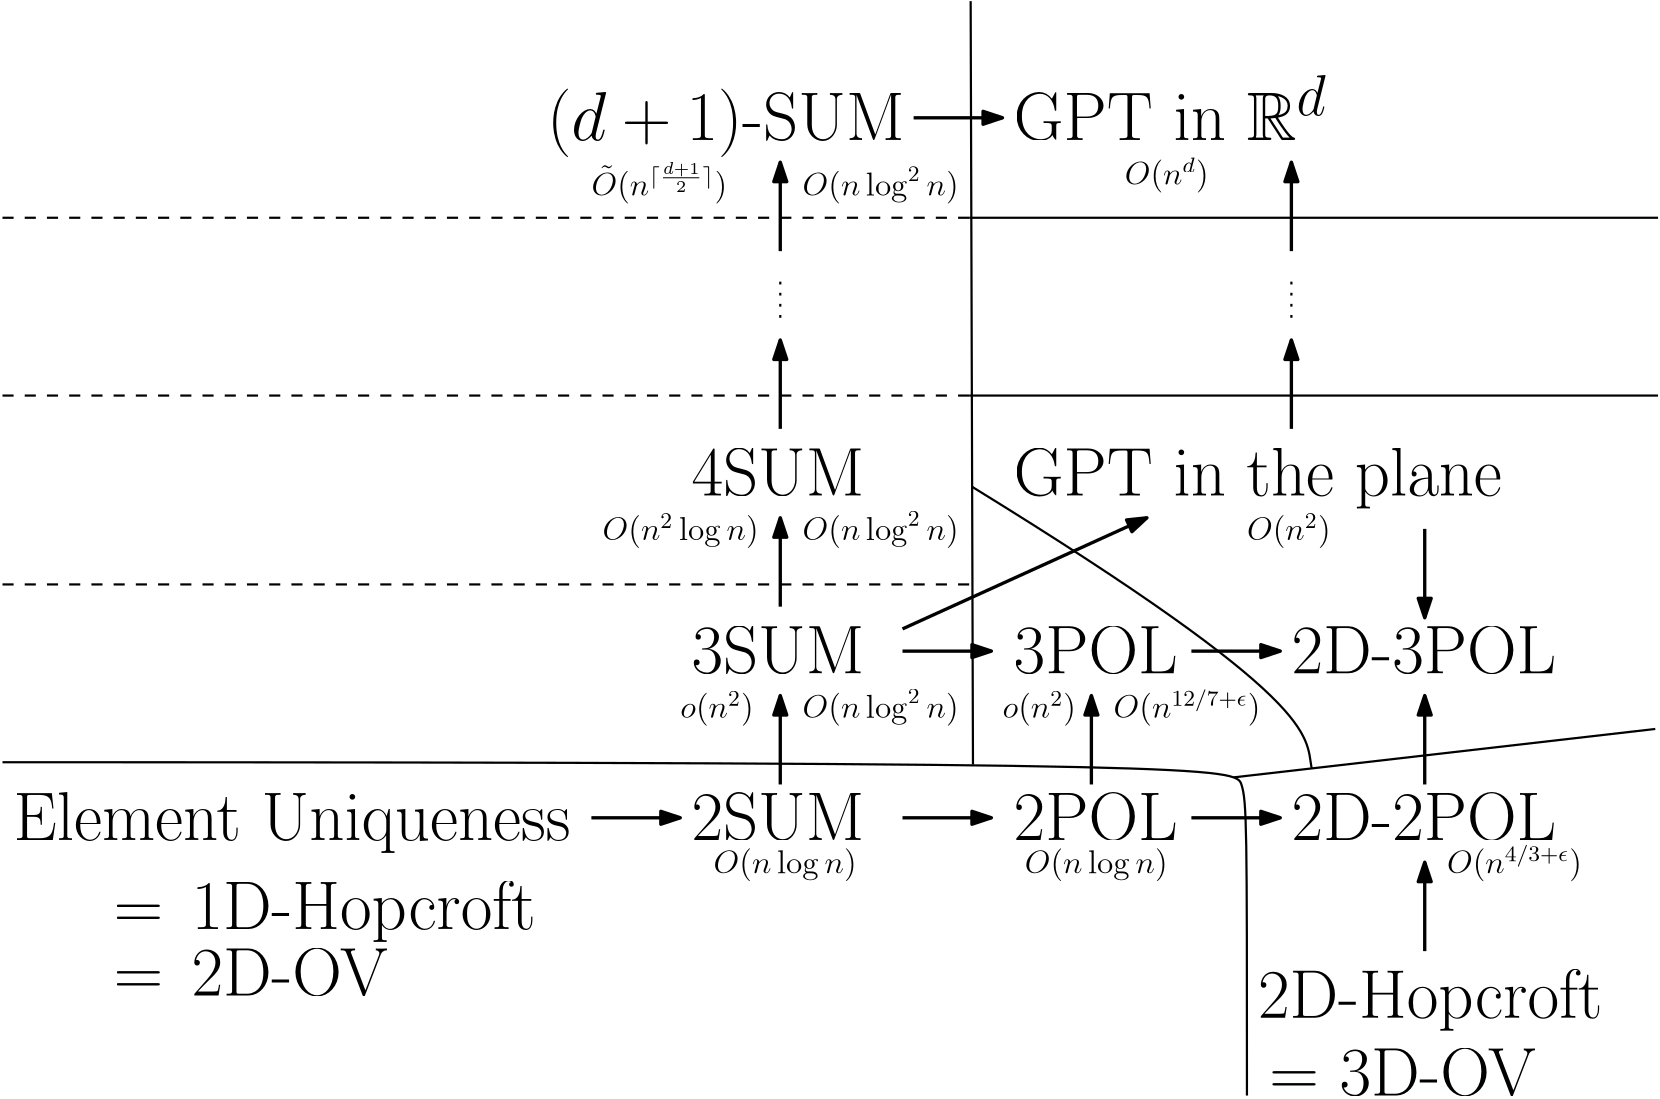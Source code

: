 <?xml version="1.0"?>
<!DOCTYPE ipe SYSTEM "ipe.dtd">
<ipe version="70212" creator="Ipe 7.2.12">
<info created="D:20190825164018" modified="D:20190825171207"/>
<preamble>\usepackage{amsmath}
\usepackage{amsfonts}</preamble>
<ipestyle name="basic">
<symbol name="arrow/arc(spx)">
<path stroke="sym-stroke" fill="sym-stroke" pen="sym-pen">
0 0 m
-1 0.333 l
-1 -0.333 l
h
</path>
</symbol>
<symbol name="arrow/farc(spx)">
<path stroke="sym-stroke" fill="white" pen="sym-pen">
0 0 m
-1 0.333 l
-1 -0.333 l
h
</path>
</symbol>
<symbol name="arrow/ptarc(spx)">
<path stroke="sym-stroke" fill="sym-stroke" pen="sym-pen">
0 0 m
-1 0.333 l
-0.8 0 l
-1 -0.333 l
h
</path>
</symbol>
<symbol name="arrow/fptarc(spx)">
<path stroke="sym-stroke" fill="white" pen="sym-pen">
0 0 m
-1 0.333 l
-0.8 0 l
-1 -0.333 l
h
</path>
</symbol>
<symbol name="mark/circle(sx)" transformations="translations">
<path fill="sym-stroke">
0.6 0 0 0.6 0 0 e
0.4 0 0 0.4 0 0 e
</path>
</symbol>
<symbol name="mark/disk(sx)" transformations="translations">
<path fill="sym-stroke">
0.6 0 0 0.6 0 0 e
</path>
</symbol>
<symbol name="mark/fdisk(sfx)" transformations="translations">
<group>
<path fill="sym-fill">
0.5 0 0 0.5 0 0 e
</path>
<path fill="sym-stroke" fillrule="eofill">
0.6 0 0 0.6 0 0 e
0.4 0 0 0.4 0 0 e
</path>
</group>
</symbol>
<symbol name="mark/box(sx)" transformations="translations">
<path fill="sym-stroke" fillrule="eofill">
-0.6 -0.6 m
0.6 -0.6 l
0.6 0.6 l
-0.6 0.6 l
h
-0.4 -0.4 m
0.4 -0.4 l
0.4 0.4 l
-0.4 0.4 l
h
</path>
</symbol>
<symbol name="mark/square(sx)" transformations="translations">
<path fill="sym-stroke">
-0.6 -0.6 m
0.6 -0.6 l
0.6 0.6 l
-0.6 0.6 l
h
</path>
</symbol>
<symbol name="mark/fsquare(sfx)" transformations="translations">
<group>
<path fill="sym-fill">
-0.5 -0.5 m
0.5 -0.5 l
0.5 0.5 l
-0.5 0.5 l
h
</path>
<path fill="sym-stroke" fillrule="eofill">
-0.6 -0.6 m
0.6 -0.6 l
0.6 0.6 l
-0.6 0.6 l
h
-0.4 -0.4 m
0.4 -0.4 l
0.4 0.4 l
-0.4 0.4 l
h
</path>
</group>
</symbol>
<symbol name="mark/cross(sx)" transformations="translations">
<group>
<path fill="sym-stroke">
-0.43 -0.57 m
0.57 0.43 l
0.43 0.57 l
-0.57 -0.43 l
h
</path>
<path fill="sym-stroke">
-0.43 0.57 m
0.57 -0.43 l
0.43 -0.57 l
-0.57 0.43 l
h
</path>
</group>
</symbol>
<symbol name="arrow/fnormal(spx)">
<path stroke="sym-stroke" fill="white" pen="sym-pen">
0 0 m
-1 0.333 l
-1 -0.333 l
h
</path>
</symbol>
<symbol name="arrow/pointed(spx)">
<path stroke="sym-stroke" fill="sym-stroke" pen="sym-pen">
0 0 m
-1 0.333 l
-0.8 0 l
-1 -0.333 l
h
</path>
</symbol>
<symbol name="arrow/fpointed(spx)">
<path stroke="sym-stroke" fill="white" pen="sym-pen">
0 0 m
-1 0.333 l
-0.8 0 l
-1 -0.333 l
h
</path>
</symbol>
<symbol name="arrow/linear(spx)">
<path stroke="sym-stroke" pen="sym-pen">
-1 0.333 m
0 0 l
-1 -0.333 l
</path>
</symbol>
<symbol name="arrow/fdouble(spx)">
<path stroke="sym-stroke" fill="white" pen="sym-pen">
0 0 m
-1 0.333 l
-1 -0.333 l
h
-1 0 m
-2 0.333 l
-2 -0.333 l
h
</path>
</symbol>
<symbol name="arrow/double(spx)">
<path stroke="sym-stroke" fill="sym-stroke" pen="sym-pen">
0 0 m
-1 0.333 l
-1 -0.333 l
h
-1 0 m
-2 0.333 l
-2 -0.333 l
h
</path>
</symbol>
<pen name="heavier" value="0.8"/>
<pen name="fat" value="1.2"/>
<pen name="ultrafat" value="2"/>
<symbolsize name="large" value="5"/>
<symbolsize name="small" value="2"/>
<symbolsize name="tiny" value="1.1"/>
<arrowsize name="large" value="10"/>
<arrowsize name="small" value="5"/>
<arrowsize name="tiny" value="3"/>
<color name="red" value="1 0.5 0.5"/>
<color name="green" value="0.5 1 0.5"/>
<color name="blue" value="0.5 0.5 1"/>
<color name="yellow" value="1 1 0.5"/>
<color name="orange" value="1 0.823 0.5"/>
<color name="gold" value="1 0.921 0.5"/>
<color name="dark grey" value="0.2"/>
<color name="light grey" value="0.8"/>
<dashstyle name="dashed" value="[4] 0"/>
<dashstyle name="dotted" value="[1 3] 0"/>
<dashstyle name="dash dotted" value="[4 2 1 2] 0"/>
<dashstyle name="dash dot dotted" value="[4 2 1 2 1 2] 0"/>
<textsize name="large" value="\large"/>
<textsize name="Large" value="\Large"/>
<textsize name="LARGE" value="\LARGE"/>
<textsize name="huge" value="\huge"/>
<textsize name="Huge" value="\Huge"/>
<textsize name="small" value="\small"/>
<textsize name="footnote" value="\footnotesize"/>
<textsize name="tiny" value="\tiny"/>
<textstyle name="center" begin="\begin{center}" end="\end{center}"/>
<textstyle name="itemize" begin="\begin{itemize}" end="\end{itemize}"/>
<textstyle name="item" begin="\begin{itemize}\item{}" end="\end{itemize}"/>
<gridsize name="4 pts" value="4"/>
<gridsize name="8 pts (~3 mm)" value="8"/>
<gridsize name="16 pts (~6 mm)" value="16"/>
<gridsize name="32 pts (~12 mm)" value="32"/>
<gridsize name="10 pts (~3.5 mm)" value="10"/>
<gridsize name="20 pts (~7 mm)" value="20"/>
<gridsize name="14 pts (~5 mm)" value="14"/>
<gridsize name="28 pts (~10 mm)" value="28"/>
<gridsize name="56 pts (~20 mm)" value="56"/>
<anglesize name="90 deg" value="90"/>
<anglesize name="60 deg" value="60"/>
<anglesize name="45 deg" value="45"/>
<anglesize name="30 deg" value="30"/>
<anglesize name="22.5 deg" value="22.5"/>
<tiling name="falling" angle="-60" step="4" width="1"/>
<tiling name="rising" angle="30" step="4" width="1"/>
</ipestyle>
<page>
<layer name="alpha"/>
<layer name="beta"/>
<view layers="alpha beta" active="beta"/>
<text layer="alpha" matrix="1 0 0 1 284 -136" transformations="translations" pos="80 800" stroke="black" type="label" width="175.888" height="17.215" depth="4.82" valign="baseline" size="Huge">GPT in the plane</text>
<text matrix="1 0 0 1 56 -168" transformations="translations" pos="192 768" stroke="black" type="label" width="62.286" height="16.934" depth="0" valign="baseline" size="Huge">3SUM</text>
<text matrix="1 0 0 1 -12 88" transformations="translations" pos="208 704" stroke="black" type="label" width="128.795" height="18.564" depth="6.18" valign="baseline" size="Huge">($d+1$)-SUM</text>
<text matrix="1 0 0 1 220 -72" transformations="translations" pos="144 672" stroke="black" type="label" width="59.058" height="16.934" depth="0" valign="baseline" size="Huge">3POL</text>
<text matrix="1 0 0 1 308 -84" transformations="translations" pos="144 560" stroke="black" type="label" width="124.06" height="17.215" depth="4.82" valign="baseline" size="Huge">2D-Hopcroft</text>
<text matrix="1 0 0 1 208 -84" transformations="translations" pos="256 624" stroke="black" type="label" width="95.423" height="16.934" depth="0" valign="baseline" size="Huge">2D-2POL</text>
<text matrix="1 0 0 1 -396 -164" transformations="translations" pos="400 704" stroke="black" type="label" width="200.656" height="17.215" depth="4.82" valign="baseline" size="Huge">Element Uniqueness</text>
<text matrix="1 0 0 1 300 -100" transformations="translations" pos="64 640" stroke="black" type="label" width="59.058" height="16.934" depth="0" valign="baseline" size="Huge">2POL</text>
<text matrix="1 0 0 1 -16 -120" transformations="translations" pos="480 720" stroke="black" type="label" width="95.423" height="16.934" depth="0" valign="baseline" size="Huge">2D-3POL</text>
<text matrix="1 0 0 1 -168 -84" transformations="translations" pos="416 624" stroke="black" type="label" width="62.286" height="16.934" depth="0" valign="baseline" size="Huge">2SUM</text>
<path matrix="-0 -1 1 -0 -180 660" stroke="black" pen="fat" arrow="normal/normal">
112 504 m
112 536 l
</path>
<path matrix="1 0 0 1 280 56" stroke="black" pen="fat" arrow="normal/normal">
112 504 m
112 536 l
</path>
<path matrix="0 -1 1 0 -76 660" stroke="black" pen="fat" arrow="normal/normal">
112 504 m
112 536 l
</path>
<path matrix="1 0 0 1 400 -4" stroke="black" pen="fat" arrow="normal/normal">
112 504 m
112 536 l
</path>
<path matrix="1 0 0 1 168 56" stroke="black" pen="fat" arrow="normal/normal">
112 504 m
112 536 l
</path>
<path matrix="1 0 0 1 168 120" stroke="black" pen="fat" arrow="normal/normal">
112 504 m
112 536 l
</path>
<path matrix="0 -1 1 0 -76 720" stroke="black" pen="fat" arrow="normal/normal">
112 504 m
112 536 l
</path>
<path matrix="1 0 0 1 400 56" stroke="black" pen="fat" arrow="normal/normal">
112 504 m
112 536 l
</path>
<text matrix="1 0 0 1 -76 60" transformations="translations" pos="116 448" stroke="black" type="label" width="17.843" height="8.814" depth="0" valign="baseline" size="Huge" style="math">=</text>
<text matrix="1 0 0 1 -76 -52" transformations="translations" pos="144 560" stroke="black" type="label" width="124.06" height="17.215" depth="4.82" valign="baseline" size="Huge">1D-Hopcroft</text>
<text matrix="1 0 0 1 56 -104" transformations="translations" pos="192 768" stroke="black" type="label" width="62.286" height="16.934" depth="0" valign="baseline" size="Huge">4SUM</text>
<path matrix="1 0 0 1 168 184" stroke="black" pen="fat" arrow="normal/normal">
112 504 m
112 536 l
</path>
<path matrix="1 0 0 1 168 248" stroke="black" pen="fat" arrow="normal/normal">
112 504 m
112 536 l
</path>
<text matrix="1 0 0 1 340 0" transformations="translations" pos="116 448" stroke="black" type="label" width="96.07" height="16.934" depth="0" valign="baseline" size="Huge">$=$ 3D-OV</text>
<text matrix="1 0 0 1 -76 36" transformations="translations" pos="116 448" stroke="black" type="label" width="17.843" height="8.814" depth="0" valign="baseline" size="Huge" style="math">=</text>
<text matrix="1 0 0 1 -76 -76" transformations="translations" pos="144 560" stroke="black" type="label" width="70.745" height="16.934" depth="0" valign="baseline" size="Huge">2D-OV</text>
<path matrix="0 -1 1 0 -180 720" stroke="black" pen="fat" arrow="normal/normal">
112 504 m
112 536 l
</path>
<path matrix="-1 0 -0 -1 624 1156" stroke="black" pen="fat" arrow="normal/normal">
112 504 m
112 536 l
</path>
<text matrix="1 0 0 1 284 -8" transformations="translations" pos="80 800" stroke="black" type="label" width="112.85" height="23.344" depth="0" valign="baseline" size="Huge">GPT in $\mathbb{R}^d$</text>
<path matrix="0 -1 1 0 -176 912" stroke="black" pen="fat" arrow="normal/normal">
112 504 m
112 536 l
</path>
<path matrix="0 -1 1 0 -292 660" stroke="black" pen="fat" arrow="normal/normal">
112 504 m
112 536 l
</path>
<text matrix="1 0 0 1 -4 8" transformations="translations" pos="260 520" stroke="black" type="label" width="51.456" height="8.965" depth="2.99" valign="baseline" size="large" style="math">O(n \log n)</text>
<text matrix="1 0 0 1 108 8" transformations="translations" pos="260 520" stroke="black" type="label" width="51.456" height="8.965" depth="2.99" valign="baseline" size="large" style="math">O(n \log n)</text>
<text matrix="1 0 0 1 260 8" transformations="translations" pos="260 520" stroke="black" type="label" width="48.574" height="10.315" depth="2.99" valign="baseline" size="large" style="math">O(n^{4/3+\epsilon})</text>
<text matrix="1 0 0 1 140 64" transformations="translations" pos="260 520" stroke="black" type="label" width="52.808" height="10.315" depth="2.99" valign="baseline" size="large" style="math">O(n^{12/7+\epsilon})</text>
<text matrix="1 0 0 1 28 64" transformations="translations" pos="260 520" stroke="black" type="label" width="56.189" height="10.282" depth="2.99" valign="baseline" size="large" style="math">O(n \log^2 n)</text>
<text matrix="1 0 0 1 28 128" transformations="translations" pos="260 520" stroke="black" type="label" width="56.189" height="10.282" depth="2.99" valign="baseline" size="large" style="math">O(n \log^2 n)</text>
<text matrix="1 0 0 1 28 252" transformations="translations" pos="260 520" stroke="black" type="label" width="56.189" height="10.282" depth="2.99" valign="baseline" size="large" style="math">O(n \log^2 n)</text>
<text matrix="1 0 0 1 -20 0" transformations="translations" pos="424 776" stroke="black" type="label" width="30.219" height="9.872" depth="2.99" valign="baseline" size="large" style="math">O(n^d)</text>
<text matrix="1 0 0 1 24 -128" transformations="translations" pos="424 776" stroke="black" type="label" width="30.096" height="9.474" depth="2.99" valign="baseline" size="large" style="math">O(n^2)</text>
<text matrix="1 0 0 1 -8 0" transformations="translations" pos="252 584" stroke="black" type="label" width="26.452" height="9.474" depth="2.99" valign="baseline" size="large" style="math">o(n^2)</text>
<text matrix="1 0 0 1 108 0" transformations="translations" pos="252 584" stroke="black" type="label" width="26.452" height="9.474" depth="2.99" valign="baseline" size="large" style="math">o(n^2)</text>
<text matrix="1 0 0 1 -24 -4" transformations="translations" pos="240 652" stroke="black" type="label" width="56.189" height="9.474" depth="2.99" valign="baseline" size="large" style="math">O(n^2 \log n)</text>
<text matrix="1 0 0 1 -28 120" transformations="translations" pos="240 652" stroke="black" type="label" width="48.864" height="11.923" depth="2.99" valign="baseline" size="large" style="math">\tilde{O}(n^{\lceil \frac{d+1}{2} \rceil})</text>
<path layer="beta" stroke="black" pen="heavier">
0 568 m
440 568
448 564
448 544
448 448 c
</path>
<path stroke="black" pen="heavier">
349.37 567.171 m
348.537 842 l
</path>
<path stroke="black" pen="heavier">
443.194 562.551 m
595 579.976 l
</path>
<path stroke="black" pen="heavier">
349.067 667.147 m
475.021 589.621
469.086 577.751
471.294 565.776 c
</path>
<path stroke="black" dash="dotted" pen="heavier">
280 728 m
280 744 l
</path>
<path matrix="5.8 0 0 1 -1438.4 0" stroke="black" dash="dashed" pen="heavier">
248 632 m
308 632 l
</path>
<path matrix="1 0 0 1 352 184" stroke="black" pen="fat" arrow="normal/normal">
112 504 m
112 536 l
</path>
<path matrix="1 0 0 1 352 248" stroke="black" pen="fat" arrow="normal/normal">
112 504 m
112 536 l
</path>
<path matrix="1 0 0 1 184 0" stroke="black" dash="dotted" pen="heavier">
280 728 m
280 744 l
</path>
<path matrix="5.8 0 0 1 -1438.4 68" stroke="black" dash="dashed" pen="heavier">
248 632 m
308 632 l
</path>
<path matrix="5.8 0 0 1 -1438.4 132" stroke="black" dash="dashed" pen="heavier">
248 632 m
308 632 l
</path>
<path stroke="black" pen="heavier">
348 764 m
596 764 l
</path>
<path matrix="1 0 0 1 0 -64" stroke="black" pen="heavier">
348 764 m
596 764 l
</path>
<path stroke="black" pen="fat" arrow="normal/normal">
324 616 m
412 656 l
</path>
</page>
</ipe>
